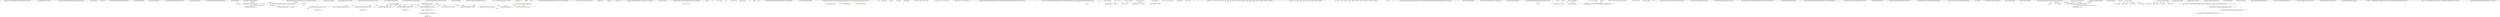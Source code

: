 digraph  {
n0 [cluster="Humanizer.Tests.StringDehumanizeTests.CanDehumanizeIntoAPascalCaseWord(string, string)", label="Entry Humanizer.Tests.StringDehumanizeTests.CanDehumanizeIntoAPascalCaseWord(string, string)", span="17-17"];
n1 [cluster="Humanizer.Tests.StringDehumanizeTests.CanDehumanizeIntoAPascalCaseWord(string, string)", label="Assert.Equal(expectedResult, input.Dehumanize())", span="19-19"];
n2 [cluster="Humanizer.Tests.StringDehumanizeTests.CanDehumanizeIntoAPascalCaseWord(string, string)", label="Exit Humanizer.Tests.StringDehumanizeTests.CanDehumanizeIntoAPascalCaseWord(string, string)", span="17-17"];
n3 [cluster="string.Dehumanize()", label="Entry string.Dehumanize()", span="14-14"];
n4 [cluster="Unk.Equal", label="Entry Unk.Equal", span=""];
m1_46 [cluster="Humanizer.Localisation.IFormatter.DateHumanize_Days(int, bool)", file="DateHumanizeExtensions.cs", label="Entry Humanizer.Localisation.IFormatter.DateHumanize_Days(int, bool)", span="13-13"];
m1_37 [cluster="System.DateTime.ToLocalTime()", file="DateHumanizeExtensions.cs", label="Entry System.DateTime.ToLocalTime()", span="0-0"];
m1_41 [cluster="System.TimeSpan.TimeSpan(long)", file="DateHumanizeExtensions.cs", label="Entry System.TimeSpan.TimeSpan(long)", span="0-0"];
m1_51 [cluster="Humanizer.Localisation.IFormatter.DateHumanize_Years(int, bool)", file="DateHumanizeExtensions.cs", label="Entry Humanizer.Localisation.IFormatter.DateHumanize_Years(int, bool)", span="15-15"];
m1_47 [cluster="System.DateTime.AddMonths(int)", file="DateHumanizeExtensions.cs", label="Entry System.DateTime.AddMonths(int)", span="0-0"];
m1_44 [cluster="Humanizer.Localisation.IFormatter.DateHumanize_Minutes(int, bool)", file="DateHumanizeExtensions.cs", label="Entry Humanizer.Localisation.IFormatter.DateHumanize_Minutes(int, bool)", span="11-11"];
m1_42 [cluster="System.Math.Abs(long)", file="DateHumanizeExtensions.cs", label="Entry System.Math.Abs(long)", span="0-0"];
m1_3 [cluster="Humanizer.DateHumanizeExtensions.Humanize(System.DateTime, bool, System.DateTime?)", file="DateHumanizeExtensions.cs", label="var formatter = Configurator.Formatter", span="23-23"];
m1_4 [cluster="Humanizer.DateHumanizeExtensions.Humanize(System.DateTime, bool, System.DateTime?)", file="DateHumanizeExtensions.cs", label="var comparisonBase = dateToCompareAgainst.Value", span="24-24"];
m1_5 [cluster="Humanizer.DateHumanizeExtensions.Humanize(System.DateTime, bool, System.DateTime?)", file="DateHumanizeExtensions.cs", label="!utcDate", span="26-26"];
m1_50 [cluster="System.Convert.ToInt32(double)", file="DateHumanizeExtensions.cs", label="Entry System.Convert.ToInt32(double)", span="0-0"];
m1_38 [cluster="System.DateTime.Subtract(System.DateTime)", file="DateHumanizeExtensions.cs", label="Entry System.DateTime.Subtract(System.DateTime)", span="0-0"];
m1_48 [cluster="Humanizer.Localisation.IFormatter.DateHumanize_Months(int, bool)", file="DateHumanizeExtensions.cs", label="Entry Humanizer.Localisation.IFormatter.DateHumanize_Months(int, bool)", span="14-14"];
m1_39 [cluster="System.TimeSpan.FromMilliseconds(double)", file="DateHumanizeExtensions.cs", label="Entry System.TimeSpan.FromMilliseconds(double)", span="0-0"];
m1_40 [cluster="Humanizer.Localisation.IFormatter.DateHumanize_Now()", file="DateHumanizeExtensions.cs", label="Entry Humanizer.Localisation.IFormatter.DateHumanize_Now()", span="9-9"];
m1_43 [cluster="Humanizer.Localisation.IFormatter.DateHumanize_Seconds(int, bool)", file="DateHumanizeExtensions.cs", label="Entry Humanizer.Localisation.IFormatter.DateHumanize_Seconds(int, bool)", span="10-10"];
m1_49 [cluster="System.Math.Floor(double)", file="DateHumanizeExtensions.cs", label="Entry System.Math.Floor(double)", span="0-0"];
m1_45 [cluster="Humanizer.Localisation.IFormatter.DateHumanize_Hours(int, bool)", file="DateHumanizeExtensions.cs", label="Entry Humanizer.Localisation.IFormatter.DateHumanize_Hours(int, bool)", span="12-12"];
m1_0 [cluster="Humanizer.Localisation.Ordinalizers.DefaultOrdinalizer.Convert(int, string, Humanizer.GrammaticalGender)", file="DateHumanizeExtensions.cs", label="Entry Humanizer.Localisation.Ordinalizers.DefaultOrdinalizer.Convert(int, string, Humanizer.GrammaticalGender)", span="4-4"];
m1_10 [cluster="Humanizer.DateHumanizeExtensions.Humanize(System.DateTime, bool, System.DateTime?)", color=green, community=0, file="DateHumanizeExtensions.cs", label="var ts = new TimeSpan(Math.Abs(comparisonBase.Ticks - input.Ticks))", prediction=0, span="33-33"];
m1_9 [cluster="Humanizer.DateHumanizeExtensions.Humanize(System.DateTime, bool, System.DateTime?)", file="DateHumanizeExtensions.cs", label="var isFuture = input > comparisonBase", span="32-32"];
m1_6 [cluster="Humanizer.DateHumanizeExtensions.Humanize(System.DateTime, bool, System.DateTime?)", file="DateHumanizeExtensions.cs", label="Humanizer.Localisation.Ordinalizers.DefaultOrdinalizer", span=""];
m1_11 [cluster="Humanizer.DateHumanizeExtensions.Humanize(System.DateTime, bool, System.DateTime?)", file="DateHumanizeExtensions.cs", label="ts.TotalSeconds < 60", span="35-35"];
m1_27 [cluster="Humanizer.DateHumanizeExtensions.Humanize(System.DateTime, bool, System.DateTime?)", color=green, community=0, file="DateHumanizeExtensions.cs", label="return formatter.DateHumanize_Months(1, isFuture);", prediction=1, span="59-59"];
m1_26 [cluster="Humanizer.DateHumanizeExtensions.Humanize(System.DateTime, bool, System.DateTime?)", file="DateHumanizeExtensions.cs", label="comparisonBase.Date.AddMonths(isFuture ? 1 : -1) == input.Date", span="58-58"];
m1_35 [cluster="Humanizer.DateHumanizeExtensions.Humanize(System.DateTime, bool, System.DateTime?)", color=green, community=0, file="DateHumanizeExtensions.cs", label="return formatter.DateHumanize_Years(years, isFuture);", prediction=1, span="72-72"];
m1_32 [cluster="Humanizer.DateHumanizeExtensions.Humanize(System.DateTime, bool, System.DateTime?)", file="DateHumanizeExtensions.cs", label="int years = Convert.ToInt32(Math.Floor(ts.TotalDays / 365))", span="70-70"];
m1_33 [cluster="Humanizer.DateHumanizeExtensions.Humanize(System.DateTime, bool, System.DateTime?)", file="DateHumanizeExtensions.cs", label="years == 0", span="71-71"];
m1_34 [cluster="Humanizer.DateHumanizeExtensions.Humanize(System.DateTime, bool, System.DateTime?)", file="DateHumanizeExtensions.cs", label="years = 1", span="71-71"];
m1_1 [cluster="Humanizer.Localisation.Ordinalizers.DefaultOrdinalizer.Convert(int, string, Humanizer.GrammaticalGender)", file="DateHumanizeExtensions.cs", label="return Convert(number, numberString);", span="6-6"];
m1_7 [cluster="Humanizer.DateHumanizeExtensions.Humanize(System.DateTime, bool, System.DateTime?)", file="DateHumanizeExtensions.cs", label="input <= comparisonBase && comparisonBase.Subtract(input) < TimeSpan.FromMilliseconds(500)", span="29-29"];
m1_2 [cluster="Humanizer.Localisation.Ordinalizers.DefaultOrdinalizer.Convert(int, string, Humanizer.GrammaticalGender)", file="DateHumanizeExtensions.cs", label="Exit Humanizer.Localisation.Ordinalizers.DefaultOrdinalizer.Convert(int, string, Humanizer.GrammaticalGender)", span="4-4"];
m1_12 [cluster="Humanizer.DateHumanizeExtensions.Humanize(System.DateTime, bool, System.DateTime?)", file="DateHumanizeExtensions.cs", label="return formatter.DateHumanize_Seconds(ts.Seconds, isFuture);", span="36-36"];
m1_14 [cluster="Humanizer.DateHumanizeExtensions.Humanize(System.DateTime, bool, System.DateTime?)", file="DateHumanizeExtensions.cs", label="return formatter.DateHumanize_Minutes(1, isFuture);", span="39-39"];
m1_16 [cluster="Humanizer.DateHumanizeExtensions.Humanize(System.DateTime, bool, System.DateTime?)", file="DateHumanizeExtensions.cs", label="return formatter.DateHumanize_Minutes(ts.Minutes, isFuture);", span="42-42"];
m1_18 [cluster="Humanizer.DateHumanizeExtensions.Humanize(System.DateTime, bool, System.DateTime?)", file="DateHumanizeExtensions.cs", label="return formatter.DateHumanize_Hours(1, isFuture);", span="45-45"];
m1_20 [cluster="Humanizer.DateHumanizeExtensions.Humanize(System.DateTime, bool, System.DateTime?)", file="DateHumanizeExtensions.cs", label="return formatter.DateHumanize_Hours(ts.Hours, isFuture);", span="48-48"];
m1_22 [cluster="Humanizer.DateHumanizeExtensions.Humanize(System.DateTime, bool, System.DateTime?)", file="DateHumanizeExtensions.cs", label="return formatter.DateHumanize_Days(1, isFuture);", span="51-51"];
m1_24 [cluster="Humanizer.DateHumanizeExtensions.Humanize(System.DateTime, bool, System.DateTime?)", file="DateHumanizeExtensions.cs", label="return formatter.DateHumanize_Days(ts.Days, isFuture);", span="54-54"];
m1_28 [cluster="Humanizer.DateHumanizeExtensions.Humanize(System.DateTime, bool, System.DateTime?)", file="DateHumanizeExtensions.cs", label="return formatter.DateHumanize_Days(ts.Days, isFuture);", span="61-61"];
m1_31 [cluster="Humanizer.DateHumanizeExtensions.Humanize(System.DateTime, bool, System.DateTime?)", file="DateHumanizeExtensions.cs", label="return formatter.DateHumanize_Months(months, isFuture);", span="67-67"];
m1_13 [cluster="Humanizer.DateHumanizeExtensions.Humanize(System.DateTime, bool, System.DateTime?)", file="DateHumanizeExtensions.cs", label="ts.TotalSeconds < 120", span="38-38"];
m1_25 [cluster="Humanizer.DateHumanizeExtensions.Humanize(System.DateTime, bool, System.DateTime?)", file="DateHumanizeExtensions.cs", label="ts.TotalDays >= 28 && ts.TotalDays < 30", span="56-56"];
m1_8 [cluster="Humanizer.DateHumanizeExtensions.Humanize(System.DateTime, bool, System.DateTime?)", file="DateHumanizeExtensions.cs", label="return formatter.DateHumanize_Now();", span="30-30"];
m1_29 [cluster="Humanizer.DateHumanizeExtensions.Humanize(System.DateTime, bool, System.DateTime?)", file="DateHumanizeExtensions.cs", label="ts.TotalDays < 345", span="64-64"];
m1_30 [cluster="Humanizer.DateHumanizeExtensions.Humanize(System.DateTime, bool, System.DateTime?)", file="DateHumanizeExtensions.cs", label="int months = Convert.ToInt32(Math.Floor(ts.TotalDays / 29.5))", span="66-66"];
m1_15 [cluster="Humanizer.DateHumanizeExtensions.Humanize(System.DateTime, bool, System.DateTime?)", file="DateHumanizeExtensions.cs", label="ts.TotalMinutes < 45", span="41-41"];
m1_17 [cluster="Humanizer.DateHumanizeExtensions.Humanize(System.DateTime, bool, System.DateTime?)", file="DateHumanizeExtensions.cs", label="ts.TotalMinutes < 90", span="44-44"];
m1_19 [cluster="Humanizer.DateHumanizeExtensions.Humanize(System.DateTime, bool, System.DateTime?)", file="DateHumanizeExtensions.cs", label="ts.TotalHours < 24", span="47-47"];
m1_21 [cluster="Humanizer.DateHumanizeExtensions.Humanize(System.DateTime, bool, System.DateTime?)", file="DateHumanizeExtensions.cs", label="ts.TotalHours < 48", span="50-50"];
m1_23 [cluster="Humanizer.DateHumanizeExtensions.Humanize(System.DateTime, bool, System.DateTime?)", file="DateHumanizeExtensions.cs", label="ts.TotalDays < 28", span="53-53"];
m1_36 [cluster="Humanizer.DateHumanizeExtensions.Humanize(System.DateTime, bool, System.DateTime?)", file="DateHumanizeExtensions.cs", label="Exit Humanizer.DateHumanizeExtensions.Humanize(System.DateTime, bool, System.DateTime?)", span="18-18"];
m3_62 [cluster="System.Math.Abs(int)", file="DefaultFormatter.cs", label="Entry System.Math.Abs(int)", span="0-0"];
m3_22 [cluster="Humanizer.Localisation.NumberToWords.PolishNumberToWordsConverter.GetMappingIndex(int)", file="DefaultFormatter.cs", label="Entry Humanizer.Localisation.NumberToWords.PolishNumberToWordsConverter.GetMappingIndex(int)", span="51-51"];
m3_25 [cluster="Humanizer.Localisation.NumberToWords.PolishNumberToWordsConverter.GetMappingIndex(int)", color=green, community=0, file="DefaultFormatter.cs", label="number > 1 && number < 5", prediction=3, span="56-56"];
m3_23 [cluster="Humanizer.Localisation.NumberToWords.PolishNumberToWordsConverter.GetMappingIndex(int)", file="DefaultFormatter.cs", label="number == 1", span="53-53"];
m3_26 [cluster="Humanizer.Localisation.NumberToWords.PolishNumberToWordsConverter.GetMappingIndex(int)", color=green, community=0, file="DefaultFormatter.cs", label="return 1;", prediction=4, span="57-57"];
m3_27 [cluster="Humanizer.Localisation.NumberToWords.PolishNumberToWordsConverter.GetMappingIndex(int)", color=green, community=0, file="DefaultFormatter.cs", label="var tens = number / 10", prediction=5, span="59-59"];
m3_28 [cluster="Humanizer.Localisation.NumberToWords.PolishNumberToWordsConverter.GetMappingIndex(int)", color=green, community=0, file="DefaultFormatter.cs", label="tens > 1", prediction=6, span="60-60"];
m3_29 [cluster="Humanizer.Localisation.NumberToWords.PolishNumberToWordsConverter.GetMappingIndex(int)", color=green, community=0, file="DefaultFormatter.cs", label="var unity = number % 10", prediction=7, span="62-62"];
m3_30 [cluster="Humanizer.Localisation.NumberToWords.PolishNumberToWordsConverter.GetMappingIndex(int)", file="DefaultFormatter.cs", label="unity > 1 && unity < 5", span="63-63"];
m3_32 [cluster="Humanizer.Localisation.NumberToWords.PolishNumberToWordsConverter.GetMappingIndex(int)", color=green, community=0, file="DefaultFormatter.cs", label="return 2;", prediction=8, span="67-67"];
m3_24 [cluster="Humanizer.Localisation.NumberToWords.PolishNumberToWordsConverter.GetMappingIndex(int)", file="DefaultFormatter.cs", label="return 0;", span="54-54"];
m3_31 [cluster="Humanizer.Localisation.NumberToWords.PolishNumberToWordsConverter.GetMappingIndex(int)", file="DefaultFormatter.cs", label="return 1;", span="64-64"];
m3_33 [cluster="Humanizer.Localisation.NumberToWords.PolishNumberToWordsConverter.GetMappingIndex(int)", file="DefaultFormatter.cs", label="Exit Humanizer.Localisation.NumberToWords.PolishNumberToWordsConverter.GetMappingIndex(int)", span="51-51"];
m3_19 [cluster="System.Text.StringBuilder.StringBuilder()", file="DefaultFormatter.cs", label="Entry System.Text.StringBuilder.StringBuilder()", span="0-0"];
m3_34 [cluster="Humanizer.Localisation.NumberToWords.PolishNumberToWordsConverter.GetSuffix(Humanizer.Localisation.NumberToWords.PolishNumberToWordsConverter.Numeral, int)", file="DefaultFormatter.cs", label="Entry Humanizer.Localisation.NumberToWords.PolishNumberToWordsConverter.GetSuffix(Humanizer.Localisation.NumberToWords.PolishNumberToWordsConverter.Numeral, int)", span="70-70"];
m3_35 [cluster="Humanizer.Localisation.NumberToWords.PolishNumberToWordsConverter.GetSuffix(Humanizer.Localisation.NumberToWords.PolishNumberToWordsConverter.Numeral, int)", color=green, community=0, file="DefaultFormatter.cs", label=numeral, prediction=9, span="72-72"];
m3_36 [cluster="Humanizer.Localisation.NumberToWords.PolishNumberToWordsConverter.GetSuffix(Humanizer.Localisation.NumberToWords.PolishNumberToWordsConverter.Numeral, int)", file="DefaultFormatter.cs", label="Numeral.Miliard", span="74-74"];
m3_39 [cluster="Humanizer.Localisation.NumberToWords.PolishNumberToWordsConverter.GetSuffix(Humanizer.Localisation.NumberToWords.PolishNumberToWordsConverter.Numeral, int)", color=green, community=0, file="DefaultFormatter.cs", label="Numeral.Million", prediction=10, span="77-77"];
m3_42 [cluster="Humanizer.Localisation.NumberToWords.PolishNumberToWordsConverter.GetSuffix(Humanizer.Localisation.NumberToWords.PolishNumberToWordsConverter.Numeral, int)", color=green, community=0, file="DefaultFormatter.cs", label="Numeral.Thousand", prediction=11, span="80-80"];
m3_45 [cluster="Humanizer.Localisation.NumberToWords.PolishNumberToWordsConverter.GetSuffix(Humanizer.Localisation.NumberToWords.PolishNumberToWordsConverter.Numeral, int)", file="DefaultFormatter.cs", label="return string.Empty;", span="84-84"];
m3_38 [cluster="Humanizer.Localisation.NumberToWords.PolishNumberToWordsConverter.GetSuffix(Humanizer.Localisation.NumberToWords.PolishNumberToWordsConverter.Numeral, int)", color=green, community=0, file="DefaultFormatter.cs", label="return miliard[GetMappingIndex(num)];", prediction=12, span="76-76"];
m3_37 [cluster="Humanizer.Localisation.NumberToWords.PolishNumberToWordsConverter.GetSuffix(Humanizer.Localisation.NumberToWords.PolishNumberToWordsConverter.Numeral, int)", color=green, community=0, file="DefaultFormatter.cs", label="var miliard = new[] { ''miliard'', ''miliardy'', ''miliardów'' }", prediction=13, span="75-75"];
m3_41 [cluster="Humanizer.Localisation.NumberToWords.PolishNumberToWordsConverter.GetSuffix(Humanizer.Localisation.NumberToWords.PolishNumberToWordsConverter.Numeral, int)", color=green, community=0, file="DefaultFormatter.cs", label="return million[GetMappingIndex(num)];", prediction=12, span="79-79"];
m3_40 [cluster="Humanizer.Localisation.NumberToWords.PolishNumberToWordsConverter.GetSuffix(Humanizer.Localisation.NumberToWords.PolishNumberToWordsConverter.Numeral, int)", color=green, community=0, file="DefaultFormatter.cs", label="var million = new[] { ''milion'', ''miliony'', ''milionów'' }", prediction=15, span="78-78"];
m3_44 [cluster="Humanizer.Localisation.NumberToWords.PolishNumberToWordsConverter.GetSuffix(Humanizer.Localisation.NumberToWords.PolishNumberToWordsConverter.Numeral, int)", color=green, community=0, file="DefaultFormatter.cs", label="return thousand[GetMappingIndex(num)];", prediction=12, span="82-82"];
m3_43 [cluster="Humanizer.Localisation.NumberToWords.PolishNumberToWordsConverter.GetSuffix(Humanizer.Localisation.NumberToWords.PolishNumberToWordsConverter.Numeral, int)", file="DefaultFormatter.cs", label="var thousand = new[] { ''tysiąc'', ''tysiące'', ''tysięcy'' }", span="81-81"];
m3_46 [cluster="Humanizer.Localisation.NumberToWords.PolishNumberToWordsConverter.GetSuffix(Humanizer.Localisation.NumberToWords.PolishNumberToWordsConverter.Numeral, int)", file="DefaultFormatter.cs", label="Exit Humanizer.Localisation.NumberToWords.PolishNumberToWordsConverter.GetSuffix(Humanizer.Localisation.NumberToWords.PolishNumberToWordsConverter.Numeral, int)", span="70-70"];
m3_0 [cluster="Humanizer.Localisation.NumberToWords.PolishNumberToWordsConverter.ConvertNumberUnderThousand(Humanizer.Localisation.NumberToWords.PolishNumberToWordsConverter.Numeral, int)", file="DefaultFormatter.cs", label="Entry Humanizer.Localisation.NumberToWords.PolishNumberToWordsConverter.ConvertNumberUnderThousand(Humanizer.Localisation.NumberToWords.PolishNumberToWordsConverter.Numeral, int)", span="19-19"];
m3_1 [cluster="Humanizer.Localisation.NumberToWords.PolishNumberToWordsConverter.ConvertNumberUnderThousand(Humanizer.Localisation.NumberToWords.PolishNumberToWordsConverter.Numeral, int)", color=green, community=0, file="DefaultFormatter.cs", label="numeral != Numeral.One && number == 1", prediction=17, span="21-21"];
m3_66 [cluster="string.Trim()", file="DefaultFormatter.cs", label="Entry string.Trim()", span="0-0"];
m3_2 [cluster="Humanizer.Localisation.NumberToWords.PolishNumberToWordsConverter.ConvertNumberUnderThousand(Humanizer.Localisation.NumberToWords.PolishNumberToWordsConverter.Numeral, int)", color=green, community=0, file="DefaultFormatter.cs", label="return string.Empty;", prediction=18, span="22-22"];
m3_3 [cluster="Humanizer.Localisation.NumberToWords.PolishNumberToWordsConverter.ConvertNumberUnderThousand(Humanizer.Localisation.NumberToWords.PolishNumberToWordsConverter.Numeral, int)", color=green, community=0, file="DefaultFormatter.cs", label="var result = new StringBuilder()", prediction=19, span="24-24"];
m3_13 [cluster="Humanizer.Localisation.NumberToWords.PolishNumberToWordsConverter.ConvertNumberUnderThousand(Humanizer.Localisation.NumberToWords.PolishNumberToWordsConverter.Numeral, int)", color=green, community=0, file="DefaultFormatter.cs", label="number = number % 10", prediction=19, span="39-39"];
m3_8 [cluster="Humanizer.Localisation.NumberToWords.PolishNumberToWordsConverter.ConvertNumberUnderThousand(Humanizer.Localisation.NumberToWords.PolishNumberToWordsConverter.Numeral, int)", file="DefaultFormatter.cs", label="number = number % 100", span="31-31"];
m3_12 [cluster="Humanizer.Localisation.NumberToWords.PolishNumberToWordsConverter.ConvertNumberUnderThousand(Humanizer.Localisation.NumberToWords.PolishNumberToWordsConverter.Numeral, int)", color=green, community=0, file="DefaultFormatter.cs", label="result.AppendFormat(@''{0} '', map[tens])", prediction=19, span="38-38"];
m3_14 [cluster="Humanizer.Localisation.NumberToWords.PolishNumberToWordsConverter.ConvertNumberUnderThousand(Humanizer.Localisation.NumberToWords.PolishNumberToWordsConverter.Numeral, int)", color=green, community=0, file="DefaultFormatter.cs", label="number > 0", prediction=19, span="42-42"];
m3_16 [cluster="Humanizer.Localisation.NumberToWords.PolishNumberToWordsConverter.ConvertNumberUnderThousand(Humanizer.Localisation.NumberToWords.PolishNumberToWordsConverter.Numeral, int)", color=green, community=0, file="DefaultFormatter.cs", label="result.AppendFormat(@''{0} '', map[number])", prediction=19, span="45-45"];
m3_10 [cluster="Humanizer.Localisation.NumberToWords.PolishNumberToWordsConverter.ConvertNumberUnderThousand(Humanizer.Localisation.NumberToWords.PolishNumberToWordsConverter.Numeral, int)", color=green, community=0, file="DefaultFormatter.cs", label="tens > 1", prediction=24, span="35-35"];
m3_15 [cluster="Humanizer.Localisation.NumberToWords.PolishNumberToWordsConverter.ConvertNumberUnderThousand(Humanizer.Localisation.NumberToWords.PolishNumberToWordsConverter.Numeral, int)", file="DefaultFormatter.cs", label="var map = new[] { ''zero'', ''jeden'', ''dwa'', ''trzy'', ''cztery'', ''pięć'', ''sześć'', ''siedem'', ''osiem'', ''dziewięć'', ''dziesięć'', ''jedenaście'', ''dwanaście'', ''trzynaście'', ''czternaście'', ''piętnaście'', ''szesnaście'', ''siedemnaście'', ''osiemnaście'', ''dziewiętnaście'' }", span="44-44"];
m3_17 [cluster="Humanizer.Localisation.NumberToWords.PolishNumberToWordsConverter.ConvertNumberUnderThousand(Humanizer.Localisation.NumberToWords.PolishNumberToWordsConverter.Numeral, int)", color=green, community=0, file="DefaultFormatter.cs", label="return result.ToString();", prediction=19, span="48-48"];
m3_4 [cluster="Humanizer.Localisation.NumberToWords.PolishNumberToWordsConverter.ConvertNumberUnderThousand(Humanizer.Localisation.NumberToWords.PolishNumberToWordsConverter.Numeral, int)", file="DefaultFormatter.cs", label="var hundreds = number / 100", span="26-26"];
m3_7 [cluster="Humanizer.Localisation.NumberToWords.PolishNumberToWordsConverter.ConvertNumberUnderThousand(Humanizer.Localisation.NumberToWords.PolishNumberToWordsConverter.Numeral, int)", color=green, community=0, file="DefaultFormatter.cs", label="result.AppendFormat(@''{0} '', map[hundreds])", prediction=19, span="30-30"];
m3_6 [cluster="Humanizer.Localisation.NumberToWords.PolishNumberToWordsConverter.ConvertNumberUnderThousand(Humanizer.Localisation.NumberToWords.PolishNumberToWordsConverter.Numeral, int)", file="DefaultFormatter.cs", label="var map = new[] { '''', ''sto'', ''dwieście'', ''trzysta'', ''czterysta'', ''pięćset'', ''sześćset'', ''siedemset'', ''osiemset'', ''dziewięćset'' }", span="29-29"];
m3_9 [cluster="Humanizer.Localisation.NumberToWords.PolishNumberToWordsConverter.ConvertNumberUnderThousand(Humanizer.Localisation.NumberToWords.PolishNumberToWordsConverter.Numeral, int)", file="DefaultFormatter.cs", label="var tens = number / 10", span="34-34"];
m3_11 [cluster="Humanizer.Localisation.NumberToWords.PolishNumberToWordsConverter.ConvertNumberUnderThousand(Humanizer.Localisation.NumberToWords.PolishNumberToWordsConverter.Numeral, int)", color=green, community=0, file="DefaultFormatter.cs", label="var map = new[] { '''', ''dziesięć'', ''dwadzieścia'', ''trzydzieści'', ''czterdzieści'', ''pięćdziesiąt'', ''sześćdziesiąt'', ''siedemdziesiąt'', ''osiemdziesiąt'', ''dziewięćdziesiąt'' }", prediction=27, span="37-37"];
m3_5 [cluster="Humanizer.Localisation.NumberToWords.PolishNumberToWordsConverter.ConvertNumberUnderThousand(Humanizer.Localisation.NumberToWords.PolishNumberToWordsConverter.Numeral, int)", color=green, community=0, file="DefaultFormatter.cs", label="hundreds > 0", prediction=28, span="27-27"];
m3_18 [cluster="Humanizer.Localisation.NumberToWords.PolishNumberToWordsConverter.ConvertNumberUnderThousand(Humanizer.Localisation.NumberToWords.PolishNumberToWordsConverter.Numeral, int)", file="DefaultFormatter.cs", label="Exit Humanizer.Localisation.NumberToWords.PolishNumberToWordsConverter.ConvertNumberUnderThousand(Humanizer.Localisation.NumberToWords.PolishNumberToWordsConverter.Numeral, int)", span="19-19"];
m3_21 [cluster="System.Text.StringBuilder.ToString()", file="DefaultFormatter.cs", label="Entry System.Text.StringBuilder.ToString()", span="0-0"];
m3_64 [cluster="System.Collections.Generic.IEnumerable<TSource>.Reverse<TSource>()", file="DefaultFormatter.cs", label="Entry System.Collections.Generic.IEnumerable<TSource>.Reverse<TSource>()", span="0-0"];
m3_63 [cluster="System.Enum.GetValues(System.Type)", file="DefaultFormatter.cs", label="Entry System.Enum.GetValues(System.Type)", span="0-0"];
m3_47 [cluster="Humanizer.Localisation.NumberToWords.PolishNumberToWordsConverter.Convert(int)", file="DefaultFormatter.cs", label="Entry Humanizer.Localisation.NumberToWords.PolishNumberToWordsConverter.Convert(int)", span="88-88"];
m3_48 [cluster="Humanizer.Localisation.NumberToWords.PolishNumberToWordsConverter.Convert(int)", color=green, community=0, file="DefaultFormatter.cs", label="number == 0", prediction=29, span="90-90"];
m3_49 [cluster="Humanizer.Localisation.NumberToWords.PolishNumberToWordsConverter.Convert(int)", file="DefaultFormatter.cs", label="return Zero;", span="91-91"];
m3_50 [cluster="Humanizer.Localisation.NumberToWords.PolishNumberToWordsConverter.Convert(int)", file="DefaultFormatter.cs", label="var result = new StringBuilder()", span="93-93"];
m3_51 [cluster="Humanizer.Localisation.NumberToWords.PolishNumberToWordsConverter.Convert(int)", color=green, community=0, file="DefaultFormatter.cs", label="number < 0", prediction=30, span="95-95"];
m3_52 [cluster="Humanizer.Localisation.NumberToWords.PolishNumberToWordsConverter.Convert(int)", color=green, community=0, file="DefaultFormatter.cs", label="result.AppendFormat(@''{0} '', Negative)", prediction=31, span="97-97"];
m3_54 [cluster="Humanizer.Localisation.NumberToWords.PolishNumberToWordsConverter.Convert(int)", color=green, community=0, file="DefaultFormatter.cs", label="var numerals = ((Numeral[])Enum.GetValues(typeof(Numeral))).Reverse()", prediction=32, span="101-101"];
m3_53 [cluster="Humanizer.Localisation.NumberToWords.PolishNumberToWordsConverter.Convert(int)", color=green, community=0, file="DefaultFormatter.cs", label="number = Math.Abs(number)", prediction=33, span="98-98"];
m3_56 [cluster="Humanizer.Localisation.NumberToWords.PolishNumberToWordsConverter.Convert(int)", color=green, community=0, file="DefaultFormatter.cs", label="var num = number / (int)numeral", prediction=34, span="104-104"];
m3_59 [cluster="Humanizer.Localisation.NumberToWords.PolishNumberToWordsConverter.Convert(int)", file="DefaultFormatter.cs", label="number %= (int)numeral", span="108-108"];
m3_55 [cluster="Humanizer.Localisation.NumberToWords.PolishNumberToWordsConverter.Convert(int)", file="DefaultFormatter.cs", label=numerals, span="102-102"];
m3_57 [cluster="Humanizer.Localisation.NumberToWords.PolishNumberToWordsConverter.Convert(int)", file="DefaultFormatter.cs", label="num > 0", span="105-105"];
m3_58 [cluster="Humanizer.Localisation.NumberToWords.PolishNumberToWordsConverter.Convert(int)", file="DefaultFormatter.cs", label="result.AppendFormat(@''{0}{1} '', ConvertNumberUnderThousand(numeral, num), GetSuffix(numeral, num))", span="107-107"];
m3_60 [cluster="Humanizer.Localisation.NumberToWords.PolishNumberToWordsConverter.Convert(int)", file="DefaultFormatter.cs", label="return result.ToString().Trim();", span="112-112"];
m3_61 [cluster="Humanizer.Localisation.NumberToWords.PolishNumberToWordsConverter.Convert(int)", file="DefaultFormatter.cs", label="Exit Humanizer.Localisation.NumberToWords.PolishNumberToWordsConverter.Convert(int)", span="88-88"];
m3_20 [cluster="System.Text.StringBuilder.AppendFormat(string, object)", file="DefaultFormatter.cs", label="Entry System.Text.StringBuilder.AppendFormat(string, object)", span="0-0"];
m3_65 [cluster="System.Text.StringBuilder.AppendFormat(string, object, object)", file="DefaultFormatter.cs", label="Entry System.Text.StringBuilder.AppendFormat(string, object, object)", span="0-0"];
m4_7 [cluster="Humanizer.Tests.Localisation.es.NumberToWordsTests.ToOrdinalWords(int, string, Humanizer.GrammaticalGender)", file="IFormatter.cs", label="Entry Humanizer.Tests.Localisation.es.NumberToWordsTests.ToOrdinalWords(int, string, Humanizer.GrammaticalGender)", span="56-56"];
m4_8 [cluster="Humanizer.Tests.Localisation.es.NumberToWordsTests.ToOrdinalWords(int, string, Humanizer.GrammaticalGender)", file="IFormatter.cs", label="Assert.Equal(words, number.ToOrdinalWords(gender))", span="58-58"];
m4_9 [cluster="Humanizer.Tests.Localisation.es.NumberToWordsTests.ToOrdinalWords(int, string, Humanizer.GrammaticalGender)", file="IFormatter.cs", label="Exit Humanizer.Tests.Localisation.es.NumberToWordsTests.ToOrdinalWords(int, string, Humanizer.GrammaticalGender)", span="56-56"];
m4_2 [cluster="Humanizer.Tests.Localisation.es.NumberToWordsTests.ToWords(int, string)", file="IFormatter.cs", label="Entry Humanizer.Tests.Localisation.es.NumberToWordsTests.ToWords(int, string)", span="45-45"];
m4_3 [cluster="Humanizer.Tests.Localisation.es.NumberToWordsTests.ToWords(int, string)", file="IFormatter.cs", label="Assert.Equal(expected, number.ToWords())", span="47-47"];
m4_4 [cluster="Humanizer.Tests.Localisation.es.NumberToWordsTests.ToWords(int, string)", file="IFormatter.cs", label="Exit Humanizer.Tests.Localisation.es.NumberToWordsTests.ToWords(int, string)", span="45-45"];
m4_0 [cluster="Humanizer.Tests.Localisation.es.NumberToWordsTests.NumberToWordsTests()", file="IFormatter.cs", label="Entry Humanizer.Tests.Localisation.es.NumberToWordsTests.NumberToWordsTests()", span="7-7"];
m4_1 [cluster="Humanizer.Tests.Localisation.es.NumberToWordsTests.NumberToWordsTests()", file="IFormatter.cs", label="Exit Humanizer.Tests.Localisation.es.NumberToWordsTests.NumberToWordsTests()", span="7-7"];
m4_5 [cluster="int.ToWords()", file="IFormatter.cs", label="Entry int.ToWords()", span="32-32"];
m4_10 [cluster="int.ToOrdinalWords(Humanizer.GrammaticalGender)", file="IFormatter.cs", label="Entry int.ToOrdinalWords(Humanizer.GrammaticalGender)", span="79-79"];
m10_35 [cluster="System.DateTime.ToLocalTime()", file="TimeSpanHumanizeExtensions.cs", label="Entry System.DateTime.ToLocalTime()", span="0-0"];
m10_36 [cluster="System.TimeSpan.TimeSpan(long)", file="TimeSpanHumanizeExtensions.cs", label="Entry System.TimeSpan.TimeSpan(long)", span="0-0"];
m10_8 [cluster="Humanizer.DateHumanizeExtensions.Humanize(System.DateTime, bool, System.DateTime?)", color=green, community=0, file="TimeSpanHumanizeExtensions.cs", label="var comparisonBase = dateToCompareAgainst.Value", prediction=35, span="28-28"];
m10_9 [cluster="Humanizer.DateHumanizeExtensions.Humanize(System.DateTime, bool, System.DateTime?)", file="TimeSpanHumanizeExtensions.cs", label="!utcDate", span="29-29"];
m10_37 [cluster="System.Math.Abs(double)", file="TimeSpanHumanizeExtensions.cs", label="Entry System.Math.Abs(double)", span="0-0"];
m10_3 [cluster="Humanizer.DateHumanizeExtensions.Humanize(System.DateTime, bool, System.DateTime?)", file="TimeSpanHumanizeExtensions.cs", label="int second = 1", span="22-22"];
m10_4 [cluster="Humanizer.DateHumanizeExtensions.Humanize(System.DateTime, bool, System.DateTime?)", file="TimeSpanHumanizeExtensions.cs", label="int minute = 60 * second", span="23-23"];
m10_40 [cluster="System.Convert.ToInt32(double)", file="TimeSpanHumanizeExtensions.cs", label="Entry System.Convert.ToInt32(double)", span="0-0"];
m10_0 [cluster="Humanizer.DateHumanizeExtensions.Humanize(System.DateTime, bool, System.DateTime?)", file="TimeSpanHumanizeExtensions.cs", label="Entry Humanizer.DateHumanizeExtensions.Humanize(System.DateTime, bool, System.DateTime?)", span="17-17"];
m10_1 [cluster="Humanizer.DateHumanizeExtensions.Humanize(System.DateTime, bool, System.DateTime?)", file="TimeSpanHumanizeExtensions.cs", label="dateToCompareAgainst == null", span="19-19"];
m10_2 [cluster="Humanizer.DateHumanizeExtensions.Humanize(System.DateTime, bool, System.DateTime?)", file="TimeSpanHumanizeExtensions.cs", label="dateToCompareAgainst = DateTime.UtcNow", span="20-20"];
m10_10 [cluster="Humanizer.DateHumanizeExtensions.Humanize(System.DateTime, bool, System.DateTime?)", file="TimeSpanHumanizeExtensions.cs", label="comparisonBase = comparisonBase.ToLocalTime()", span="30-30"];
m10_11 [cluster="Humanizer.DateHumanizeExtensions.Humanize(System.DateTime, bool, System.DateTime?)", color=green, community=0, file="TimeSpanHumanizeExtensions.cs", label="input > comparisonBase", prediction=35, span="32-32"];
m10_12 [cluster="Humanizer.DateHumanizeExtensions.Humanize(System.DateTime, bool, System.DateTime?)", file="TimeSpanHumanizeExtensions.cs", label="return Resources.DateExtensions_FutureDate_not_yet;", span="33-33"];
m10_39 [cluster="System.Math.Floor(double)", file="TimeSpanHumanizeExtensions.cs", label="Entry System.Math.Floor(double)", span="0-0"];
m10_38 [cluster="string.Format(string, object)", file="TimeSpanHumanizeExtensions.cs", label="Entry string.Format(string, object)", span="0-0"];
m10_13 [cluster="Humanizer.DateHumanizeExtensions.Humanize(System.DateTime, bool, System.DateTime?)", file="TimeSpanHumanizeExtensions.cs", label="Humanizer.Localisation.NumberToWords.DefaultNumberToWordsConverter", span=""];
m10_15 [cluster="Humanizer.DateHumanizeExtensions.Humanize(System.DateTime, bool, System.DateTime?)", file="TimeSpanHumanizeExtensions.cs", label="delta < 1 * minute", span="38-38"];
m10_17 [cluster="Humanizer.DateHumanizeExtensions.Humanize(System.DateTime, bool, System.DateTime?)", file="TimeSpanHumanizeExtensions.cs", label="delta < 2 * minute", span="41-41"];
m10_19 [cluster="Humanizer.DateHumanizeExtensions.Humanize(System.DateTime, bool, System.DateTime?)", file="TimeSpanHumanizeExtensions.cs", label="delta < 45 * minute", span="44-44"];
m10_21 [cluster="Humanizer.DateHumanizeExtensions.Humanize(System.DateTime, bool, System.DateTime?)", file="TimeSpanHumanizeExtensions.cs", label="delta < 90 * minute", span="47-47"];
m10_23 [cluster="Humanizer.DateHumanizeExtensions.Humanize(System.DateTime, bool, System.DateTime?)", file="TimeSpanHumanizeExtensions.cs", label="delta < 24 * hour", span="50-50"];
m10_25 [cluster="Humanizer.DateHumanizeExtensions.Humanize(System.DateTime, bool, System.DateTime?)", file="TimeSpanHumanizeExtensions.cs", label="delta < 48 * hour", span="53-53"];
m10_27 [cluster="Humanizer.DateHumanizeExtensions.Humanize(System.DateTime, bool, System.DateTime?)", file="TimeSpanHumanizeExtensions.cs", label="delta < 30 * day", span="56-56"];
m10_29 [cluster="Humanizer.DateHumanizeExtensions.Humanize(System.DateTime, bool, System.DateTime?)", file="TimeSpanHumanizeExtensions.cs", label="delta < 12 * month", span="59-59"];
m10_14 [cluster="Humanizer.DateHumanizeExtensions.Humanize(System.DateTime, bool, System.DateTime?)", file="TimeSpanHumanizeExtensions.cs", label="double delta = Math.Abs(ts.TotalSeconds)", span="36-36"];
m10_16 [cluster="Humanizer.DateHumanizeExtensions.Humanize(System.DateTime, bool, System.DateTime?)", file="TimeSpanHumanizeExtensions.cs", label="return ts.Seconds == 1 ? Resources.DateExtensions_OneSecondAgo_one_second_ago : string.Format(Resources.DateExtensions_SecondsAgo__seconds_ago, ts.Seconds);", span="39-39"];
m10_20 [cluster="Humanizer.DateHumanizeExtensions.Humanize(System.DateTime, bool, System.DateTime?)", file="TimeSpanHumanizeExtensions.cs", label="return string.Format(Resources.DateExtensions_MinutesAgo__minutes_ago, ts.Minutes);", span="45-45"];
m10_24 [cluster="Humanizer.DateHumanizeExtensions.Humanize(System.DateTime, bool, System.DateTime?)", file="TimeSpanHumanizeExtensions.cs", label="return string.Format(Resources.DateExtensions_HoursAgo__hours_ago, ts.Hours);", span="51-51"];
m10_28 [cluster="Humanizer.DateHumanizeExtensions.Humanize(System.DateTime, bool, System.DateTime?)", file="TimeSpanHumanizeExtensions.cs", label="return string.Format(Resources.DateExtensions_DaysAgo__days_ago, ts.Days);", span="57-57"];
m10_30 [cluster="Humanizer.DateHumanizeExtensions.Humanize(System.DateTime, bool, System.DateTime?)", file="TimeSpanHumanizeExtensions.cs", label="int months = Convert.ToInt32(Math.Floor((double)ts.Days / 30))", span="61-61"];
m10_32 [cluster="Humanizer.DateHumanizeExtensions.Humanize(System.DateTime, bool, System.DateTime?)", file="TimeSpanHumanizeExtensions.cs", label="int years = Convert.ToInt32(Math.Floor((double)ts.Days / 365))", span="65-65"];
m10_18 [cluster="Humanizer.DateHumanizeExtensions.Humanize(System.DateTime, bool, System.DateTime?)", file="TimeSpanHumanizeExtensions.cs", label="return Resources.DateExtensions_OneMinuteAgo_a_minute_ago;", span="42-42"];
m10_22 [cluster="Humanizer.DateHumanizeExtensions.Humanize(System.DateTime, bool, System.DateTime?)", file="TimeSpanHumanizeExtensions.cs", label="return Resources.DateExtensions_OneHourAgo_an_hour_ago;", span="48-48"];
m10_26 [cluster="Humanizer.DateHumanizeExtensions.Humanize(System.DateTime, bool, System.DateTime?)", file="TimeSpanHumanizeExtensions.cs", label="return Resources.DateExtensions_Yesterday_yesterday;", span="54-54"];
m10_31 [cluster="Humanizer.DateHumanizeExtensions.Humanize(System.DateTime, bool, System.DateTime?)", file="TimeSpanHumanizeExtensions.cs", label="return months <= 1 ? Resources.DateExtensions_OneMonthAgo_one_month_ago : string.Format(Resources.DateExtensions_MonthsAgo__months_ago, months);", span="62-62"];
m10_33 [cluster="Humanizer.DateHumanizeExtensions.Humanize(System.DateTime, bool, System.DateTime?)", file="TimeSpanHumanizeExtensions.cs", label="return years <= 1 ? Resources.DateExtensions_OneYearAgo_one_year_ago : string.Format(Resources.DateExtensions_YearsAgo__years_ago, years);", span="66-66"];
m10_34 [cluster="Humanizer.DateHumanizeExtensions.Humanize(System.DateTime, bool, System.DateTime?)", file="TimeSpanHumanizeExtensions.cs", label="Exit Humanizer.DateHumanizeExtensions.Humanize(System.DateTime, bool, System.DateTime?)", span="17-17"];
m1_3 -> m1_27  [color=green, key=1, label=formatter, style=dashed];
m1_3 -> m1_35  [color=green, key=1, label=formatter, style=dashed];
m1_3 -> m1_8  [color=darkseagreen4, key=1, label=formatter, style=dashed];
m1_3 -> m1_12  [color=darkseagreen4, key=1, label=formatter, style=dashed];
m1_3 -> m1_14  [color=darkseagreen4, key=1, label=formatter, style=dashed];
m1_3 -> m1_16  [color=darkseagreen4, key=1, label=formatter, style=dashed];
m1_3 -> m1_18  [color=darkseagreen4, key=1, label=formatter, style=dashed];
m1_3 -> m1_20  [color=darkseagreen4, key=1, label=formatter, style=dashed];
m1_3 -> m1_22  [color=darkseagreen4, key=1, label=formatter, style=dashed];
m1_3 -> m1_24  [color=darkseagreen4, key=1, label=formatter, style=dashed];
m1_3 -> m1_28  [color=darkseagreen4, key=1, label=formatter, style=dashed];
m1_3 -> m1_31  [color=darkseagreen4, key=1, label=formatter, style=dashed];
m1_4 -> m1_6  [color=darkseagreen4, key=1, label=comparisonBase, style=dashed];
m1_4 -> m1_7  [color=darkseagreen4, key=1, label=comparisonBase, style=dashed];
m1_4 -> m1_26  [color=darkseagreen4, key=1, label=comparisonBase, style=dashed];
m1_0 -> m1_5  [color=darkseagreen4, key=1, label=bool, style=dashed];
m1_0 -> m1_7  [color=darkseagreen4, key=1, label="System.DateTime", style=dashed];
m1_0 -> m1_26  [color=darkseagreen4, key=1, label="System.DateTime", style=dashed];
m1_9 -> m1_27  [color=green, key=1, label=isFuture, style=dashed];
m1_9 -> m1_35  [color=green, key=1, label=isFuture, style=dashed];
m1_9 -> m1_12  [color=darkseagreen4, key=1, label=isFuture, style=dashed];
m1_9 -> m1_14  [color=darkseagreen4, key=1, label=isFuture, style=dashed];
m1_9 -> m1_16  [color=darkseagreen4, key=1, label=isFuture, style=dashed];
m1_9 -> m1_18  [color=darkseagreen4, key=1, label=isFuture, style=dashed];
m1_9 -> m1_20  [color=darkseagreen4, key=1, label=isFuture, style=dashed];
m1_9 -> m1_22  [color=darkseagreen4, key=1, label=isFuture, style=dashed];
m1_9 -> m1_24  [color=darkseagreen4, key=1, label=isFuture, style=dashed];
m1_9 -> m1_26  [color=darkseagreen4, key=1, label=isFuture, style=dashed];
m1_9 -> m1_28  [color=darkseagreen4, key=1, label=isFuture, style=dashed];
m1_9 -> m1_31  [color=darkseagreen4, key=1, label=isFuture, style=dashed];
m1_6 -> m1_6  [color=darkseagreen4, key=1, label=comparisonBase, style=dashed];
m1_6 -> m1_26  [color=darkseagreen4, key=1, label=comparisonBase, style=dashed];
m1_6 -> m1_1  [color=darkseagreen4, key=1, label="Humanizer.Localisation.Ordinalizers.DefaultOrdinalizer", style=dashed];
m1_11 -> m1_11  [color=darkseagreen4, key=1, label=ts, style=dashed];
m1_32 -> m1_35  [color=green, key=1, label=years, style=dashed];
m1_12 -> m1_12  [color=darkseagreen4, key=1, label=ts, style=dashed];
m1_12 -> m1_13  [color=darkseagreen4, key=1, label=ts, style=dashed];
m1_16 -> m1_16  [color=darkseagreen4, key=1, label=ts, style=dashed];
m1_16 -> m1_17  [color=darkseagreen4, key=1, label=ts, style=dashed];
m1_20 -> m1_20  [color=darkseagreen4, key=1, label=ts, style=dashed];
m1_20 -> m1_21  [color=darkseagreen4, key=1, label=ts, style=dashed];
m1_24 -> m1_24  [color=darkseagreen4, key=1, label=ts, style=dashed];
m1_24 -> m1_25  [color=darkseagreen4, key=1, label=ts, style=dashed];
m1_28 -> m1_28  [color=darkseagreen4, key=1, label=ts, style=dashed];
m1_28 -> m1_29  [color=darkseagreen4, key=1, label=ts, style=dashed];
m1_13 -> m1_13  [color=darkseagreen4, key=1, label=ts, style=dashed];
m1_25 -> m1_28  [color=darkseagreen4, key=1, label=ts, style=dashed];
m1_25 -> m1_25  [color=darkseagreen4, key=1, label=ts, style=dashed];
m1_29 -> m1_29  [color=darkseagreen4, key=1, label=ts, style=dashed];
m1_15 -> m1_15  [color=darkseagreen4, key=1, label=ts, style=dashed];
m1_17 -> m1_17  [color=darkseagreen4, key=1, label=ts, style=dashed];
m1_19 -> m1_19  [color=darkseagreen4, key=1, label=ts, style=dashed];
m1_21 -> m1_21  [color=darkseagreen4, key=1, label=ts, style=dashed];
m1_23 -> m1_23  [color=darkseagreen4, key=1, label=ts, style=dashed];
m3_22 -> m3_25  [color=green, key=1, label=int, style=dashed];
m3_34 -> m3_38  [color=green, key=1, label=int, style=dashed];
m3_34 -> m3_41  [color=green, key=1, label=int, style=dashed];
m3_34 -> m3_44  [color=green, key=1, label=int, style=dashed];
m3_0 -> m3_14  [color=green, key=1, label=int, style=dashed];
m3_0 -> m3_16  [color=green, key=1, label=int, style=dashed];
m3_3 -> m3_16  [color=green, key=1, label=result, style=dashed];
m3_3 -> m3_7  [color=green, key=1, label=result, style=dashed];
m3_3 -> m3_12  [color=green, key=1, label=result, style=dashed];
m3_3 -> m3_17  [color=green, key=1, label=result, style=dashed];
m3_13 -> m3_16  [color=green, key=1, label=int, style=dashed];
m3_8 -> m3_14  [color=green, key=1, label=int, style=dashed];
m3_8 -> m3_16  [color=green, key=1, label=int, style=dashed];
m3_4 -> m3_7  [color=green, key=1, label=hundreds, style=dashed];
m3_9 -> m3_12  [color=green, key=1, label=tens, style=dashed];
m3_47 -> m3_51  [color=green, key=1, label=int, style=dashed];
m3_50 -> m3_52  [color=green, key=1, label=result, style=dashed];
m3_50 -> m3_58  [color=darkseagreen4, key=1, label=result, style=dashed];
m3_50 -> m3_60  [color=darkseagreen4, key=1, label=result, style=dashed];
m3_56 -> m3_58  [color=green, key=1, label=num, style=dashed];
m3_55 -> m3_58  [color=darkseagreen4, key=1, label=numeral, style=dashed];
m10_8 -> m10_11  [color=darkseagreen4, key=1, label=comparisonBase, style=dashed];
m10_8 -> m10_13  [color=darkseagreen4, key=1, label=comparisonBase, style=dashed];
m10_4 -> m10_15  [color=darkseagreen4, key=1, label=minute, style=dashed];
m10_4 -> m10_17  [color=darkseagreen4, key=1, label=minute, style=dashed];
m10_4 -> m10_19  [color=darkseagreen4, key=1, label=minute, style=dashed];
m10_4 -> m10_21  [color=darkseagreen4, key=1, label=minute, style=dashed];
m10_0 -> m10_9  [color=darkseagreen4, key=1, label=bool, style=dashed];
m10_0 -> m10_11  [color=darkseagreen4, key=1, label="System.DateTime", style=dashed];
m10_0 -> m10_13  [color=darkseagreen4, key=1, label="System.DateTime", style=dashed];
m10_10 -> m10_13  [color=darkseagreen4, key=1, label=comparisonBase, style=dashed];
m10_13 -> m10_1  [color=darkseagreen4, key=1, label="Humanizer.Localisation.NumberToWords.DefaultNumberToWordsConverter", style=dashed];
m10_14 -> m10_16  [color=darkseagreen4, key=1, label=ts, style=dashed];
m10_14 -> m10_17  [color=darkseagreen4, key=1, label=delta, style=dashed];
m10_14 -> m10_19  [color=darkseagreen4, key=1, label=delta, style=dashed];
m10_14 -> m10_20  [color=darkseagreen4, key=1, label=ts, style=dashed];
m10_14 -> m10_21  [color=darkseagreen4, key=1, label=delta, style=dashed];
m10_14 -> m10_23  [color=darkseagreen4, key=1, label=delta, style=dashed];
m10_14 -> m10_24  [color=darkseagreen4, key=1, label=ts, style=dashed];
m10_14 -> m10_25  [color=darkseagreen4, key=1, label=delta, style=dashed];
m10_14 -> m10_27  [color=darkseagreen4, key=1, label=delta, style=dashed];
m10_14 -> m10_28  [color=darkseagreen4, key=1, label=ts, style=dashed];
m10_14 -> m10_29  [color=darkseagreen4, key=1, label=delta, style=dashed];
m10_16 -> m10_16  [color=darkseagreen4, key=1, label=ts, style=dashed];
m10_16 -> m10_20  [color=darkseagreen4, key=1, label=ts, style=dashed];
m10_16 -> m10_24  [color=darkseagreen4, key=1, label=ts, style=dashed];
m10_16 -> m10_28  [color=darkseagreen4, key=1, label=ts, style=dashed];
m10_20 -> m10_20  [color=darkseagreen4, key=1, label=ts, style=dashed];
m10_20 -> m10_24  [color=darkseagreen4, key=1, label=ts, style=dashed];
m10_20 -> m10_28  [color=darkseagreen4, key=1, label=ts, style=dashed];
m10_24 -> m10_24  [color=darkseagreen4, key=1, label=ts, style=dashed];
m10_24 -> m10_28  [color=darkseagreen4, key=1, label=ts, style=dashed];
m10_28 -> m10_28  [color=darkseagreen4, key=1, label=ts, style=dashed];
}
